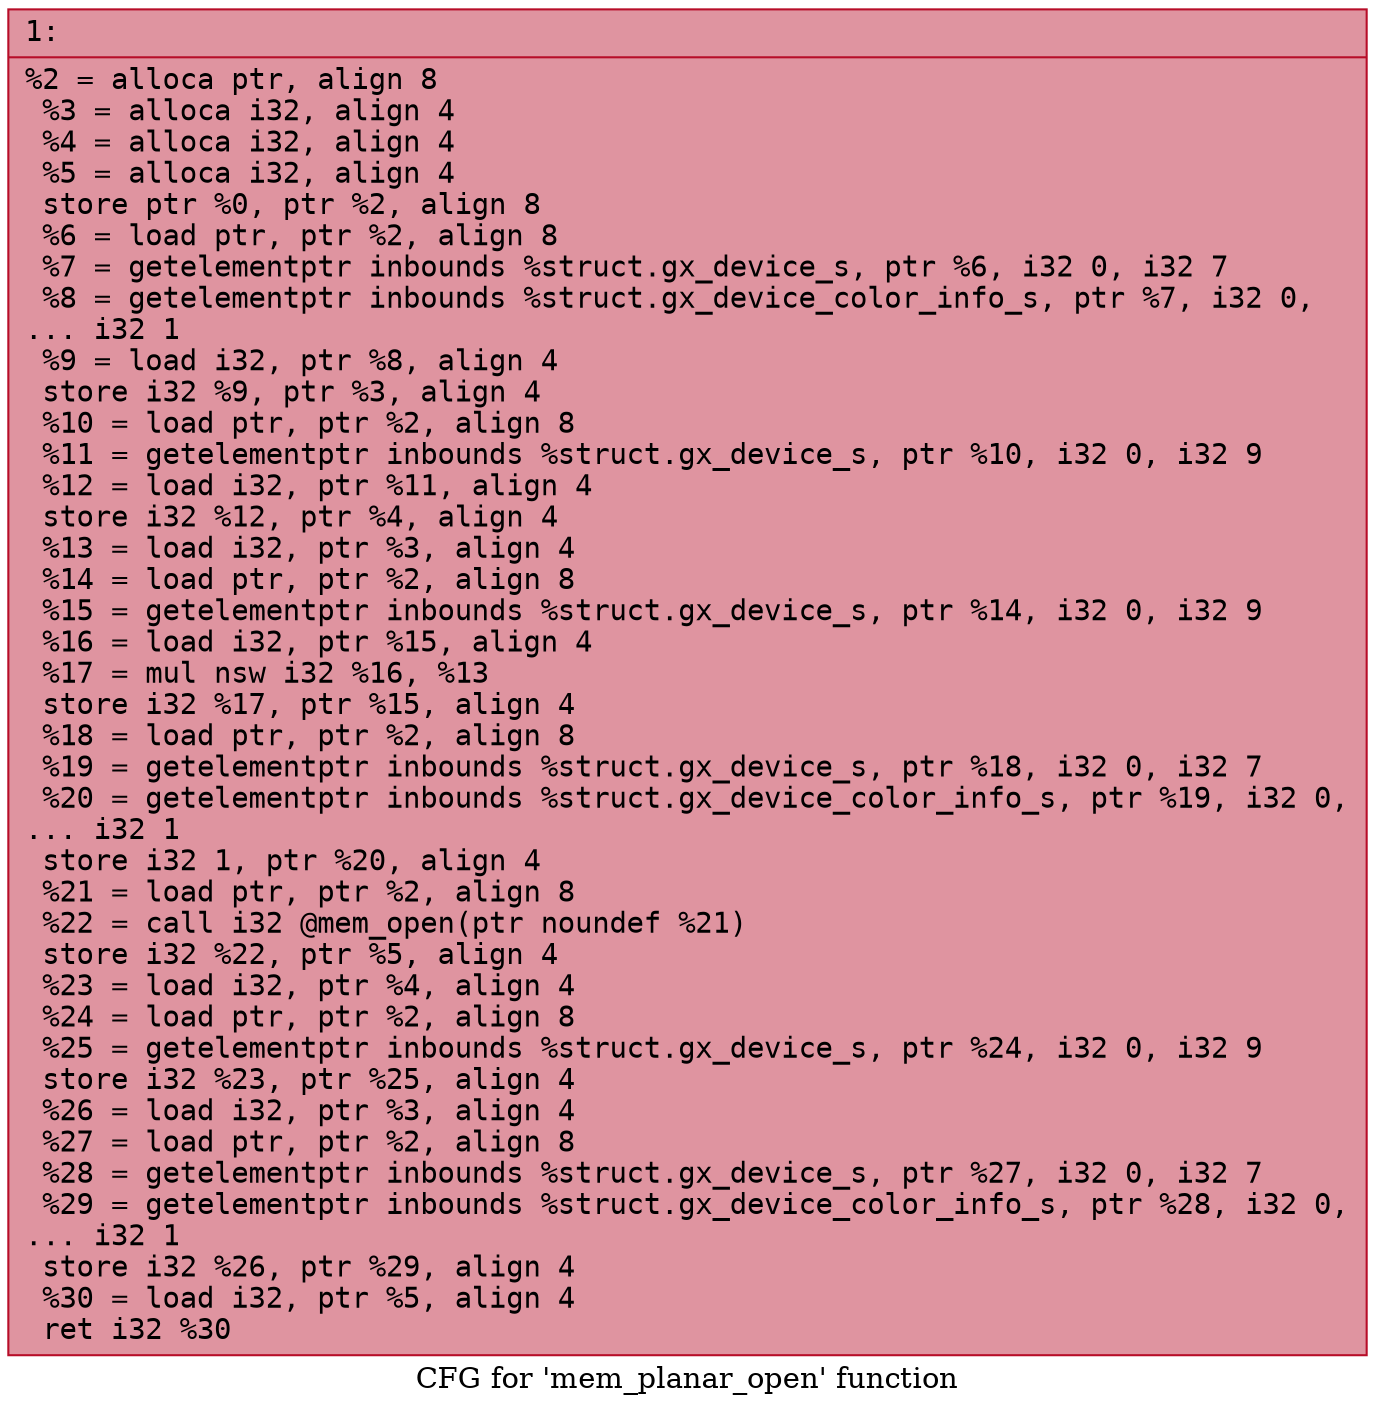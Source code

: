 digraph "CFG for 'mem_planar_open' function" {
	label="CFG for 'mem_planar_open' function";

	Node0x6000035920d0 [shape=record,color="#b70d28ff", style=filled, fillcolor="#b70d2870" fontname="Courier",label="{1:\l|  %2 = alloca ptr, align 8\l  %3 = alloca i32, align 4\l  %4 = alloca i32, align 4\l  %5 = alloca i32, align 4\l  store ptr %0, ptr %2, align 8\l  %6 = load ptr, ptr %2, align 8\l  %7 = getelementptr inbounds %struct.gx_device_s, ptr %6, i32 0, i32 7\l  %8 = getelementptr inbounds %struct.gx_device_color_info_s, ptr %7, i32 0,\l... i32 1\l  %9 = load i32, ptr %8, align 4\l  store i32 %9, ptr %3, align 4\l  %10 = load ptr, ptr %2, align 8\l  %11 = getelementptr inbounds %struct.gx_device_s, ptr %10, i32 0, i32 9\l  %12 = load i32, ptr %11, align 4\l  store i32 %12, ptr %4, align 4\l  %13 = load i32, ptr %3, align 4\l  %14 = load ptr, ptr %2, align 8\l  %15 = getelementptr inbounds %struct.gx_device_s, ptr %14, i32 0, i32 9\l  %16 = load i32, ptr %15, align 4\l  %17 = mul nsw i32 %16, %13\l  store i32 %17, ptr %15, align 4\l  %18 = load ptr, ptr %2, align 8\l  %19 = getelementptr inbounds %struct.gx_device_s, ptr %18, i32 0, i32 7\l  %20 = getelementptr inbounds %struct.gx_device_color_info_s, ptr %19, i32 0,\l... i32 1\l  store i32 1, ptr %20, align 4\l  %21 = load ptr, ptr %2, align 8\l  %22 = call i32 @mem_open(ptr noundef %21)\l  store i32 %22, ptr %5, align 4\l  %23 = load i32, ptr %4, align 4\l  %24 = load ptr, ptr %2, align 8\l  %25 = getelementptr inbounds %struct.gx_device_s, ptr %24, i32 0, i32 9\l  store i32 %23, ptr %25, align 4\l  %26 = load i32, ptr %3, align 4\l  %27 = load ptr, ptr %2, align 8\l  %28 = getelementptr inbounds %struct.gx_device_s, ptr %27, i32 0, i32 7\l  %29 = getelementptr inbounds %struct.gx_device_color_info_s, ptr %28, i32 0,\l... i32 1\l  store i32 %26, ptr %29, align 4\l  %30 = load i32, ptr %5, align 4\l  ret i32 %30\l}"];
}

